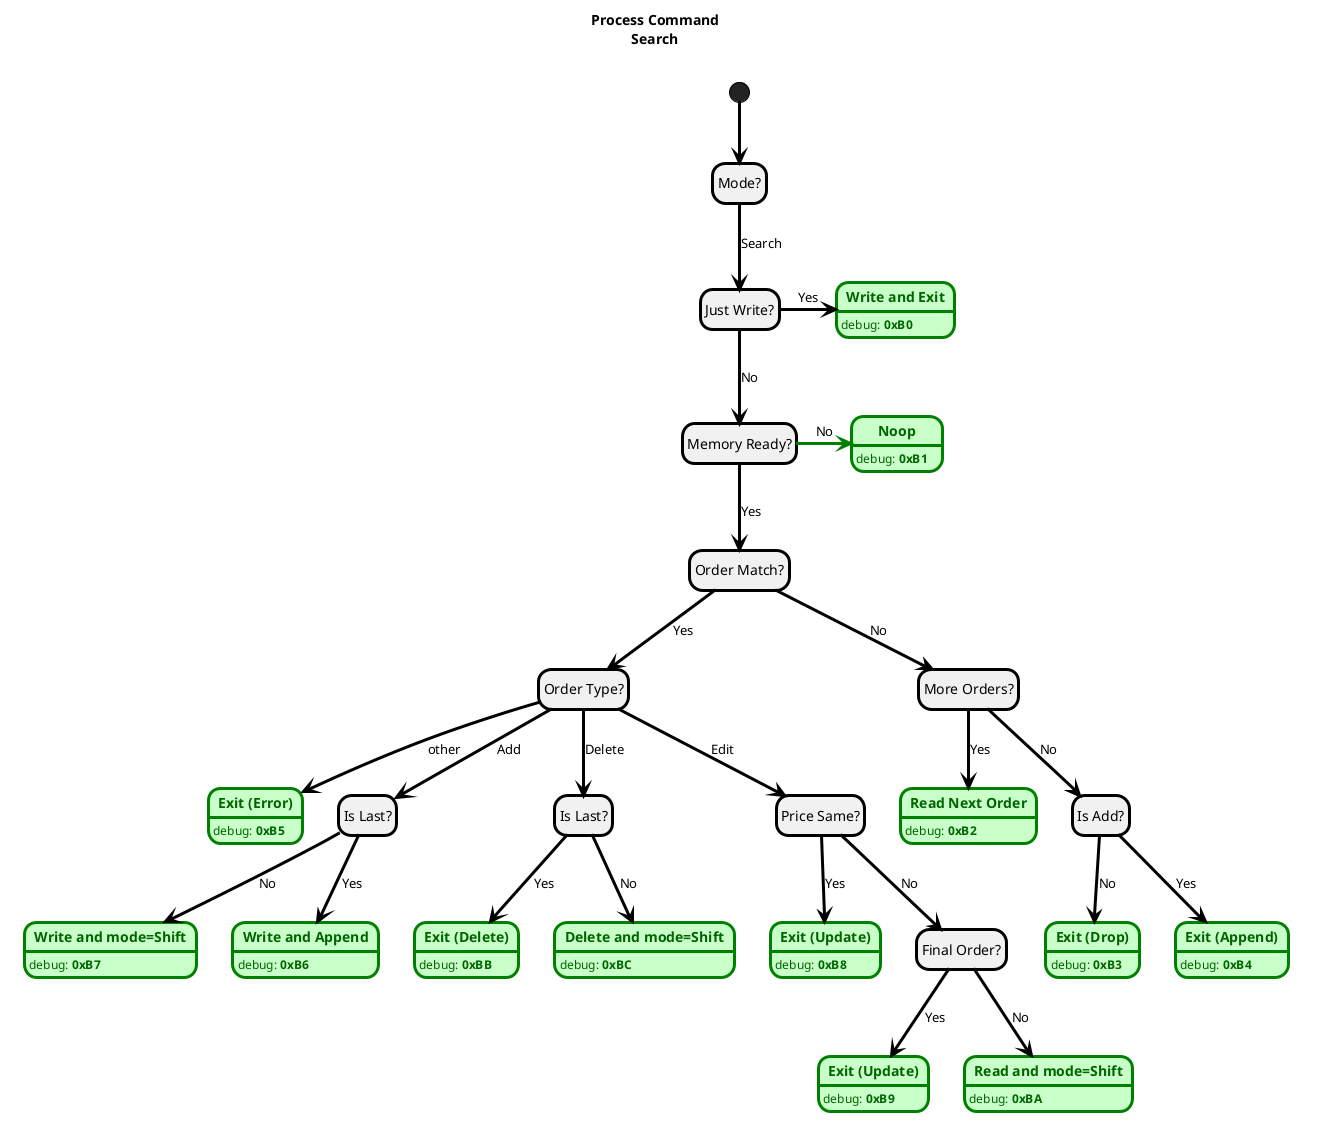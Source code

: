@startuml 09_process_command.search_state
hide empty description

title Process Command\nSearch

label Search[
{{
    hide empty description
    <style> 
    stateDiagram {
        LineColor Black
        LineThickness 3.0
    }
    </style>

    [*] --> mode
    mode --> just_write: Search
    just_write -> exit_1: Yes
    just_write --> memory_ready: No

    memory_ready -[#green]> noop: No
    memory_ready --> order_match: Yes

    ' Order Match == Yes
    order_match --> order_type: Yes
        ' Other
        order_type --> exit_4: other
        ' Add
        order_type -down-> is_last_1: Add
            is_last_1 -down-> write_n_shift_1: No
            is_last_1 -down-> write_n_just_write_1: Yes
        ' Delete
        order_type --> is_last_2: Delete
            is_last_2 -down-> exit_5: Yes
            is_last_2 -down-> read_next_order_2: No
        ' Edit
        order_type --> price_same: Edit
            price_same --> exit_6: Yes
            price_same --> final_order: No
                final_order --> exit_7: Yes
                final_order --> read_n_shift: No
    ' Order Match == No
    order_match --> more_orders: No
        more_orders --> read_next_ord_1: Yes
        more_orders --> is_add_1: No
        is_add_1 --> exit_2: No
        is_add_1 --> exit_3: Yes
    state "Mode?" as mode
    state "Just Write?" as just_write
    state "<B>Write and Exit</B>" as exit_1 #TECHNOLOGY;line:green;text:DarkGreen : <color:DarkGreen>debug: <B>0xB0</B></color>
    state "<B>Noop</B>" as noop #TECHNOLOGY;line:green;text:DarkGreen : <color:DarkGreen>debug: <B>0xB1</B></color>

    state "Memory Ready?" as memory_ready
    state "Order Match?" as order_match

    ' Order Match == Yes
    state "Order Type?" as order_type
        ' Other
        state "<B>Exit (Error)</B>" as exit_4 #TECHNOLOGY;line:green;text:DarkGreen : <color:DarkGreen>debug: <B>0xB5</B></color>
        ' Add
        state "Is Last?" as is_last_1
            state "<B>Write and mode=Shift</B>" as write_n_shift_1 #TECHNOLOGY;line:green;text:DarkGreen : <color:DarkGreen>debug: <B>0xB7</B></color>
            state "<B>Write and Append</B>" as write_n_just_write_1 #TECHNOLOGY;line:green;text:DarkGreen : <color:DarkGreen>debug: <B>0xB6</B></color>
        ' Delete
        state "Is Last?" as is_last_2
            state "<B>Exit (Delete)</B>" as exit_5 #TECHNOLOGY;line:green;text:DarkGreen : <color:DarkGreen>debug: <B>0xBB</B></color>
            state "<B>Delete and mode=Shift</B>" as read_next_order_2 #TECHNOLOGY;line:green;text:DarkGreen : <color:DarkGreen>debug: <B>0xBC</B></color>
        ' Edit
        state "Price Same?" as price_same
            state "<B>Exit (Update)</B>" as exit_6 #TECHNOLOGY;line:green;text:DarkGreen : <color:DarkGreen>debug: <B>0xB8</B></color>
            state "Final Order?" as final_order
                state "<B>Exit (Update)</B>" as exit_7 #TECHNOLOGY;line:green;text:DarkGreen : <color:DarkGreen>debug: <B>0xB9</B></color>
                state "<B>Read and mode=Shift</B>" as read_n_shift #TECHNOLOGY;line:green;text:DarkGreen : <color:DarkGreen>debug: <B>0xBA</B></color>

    ' Order Match == No
    state "More Orders?" as more_orders
            state "<B>Read Next Order</B>" as read_next_ord_1 #TECHNOLOGY;line:green;text:DarkGreen : <color:DarkGreen>debug: <B>0xB2</B></color>
        state "Is Add?" as is_add_1
            state "<B>Exit (Drop)</B>" as exit_2 #TECHNOLOGY;line:green;text:DarkGreen : <color:DarkGreen>debug: <B>0xB3</B></color>
            state "<B>Exit (Append)</B>" as exit_3 #TECHNOLOGY;line:green;text:DarkGreen : <color:DarkGreen>debug: <B>0xB4</B></color>
}}
]

@enduml